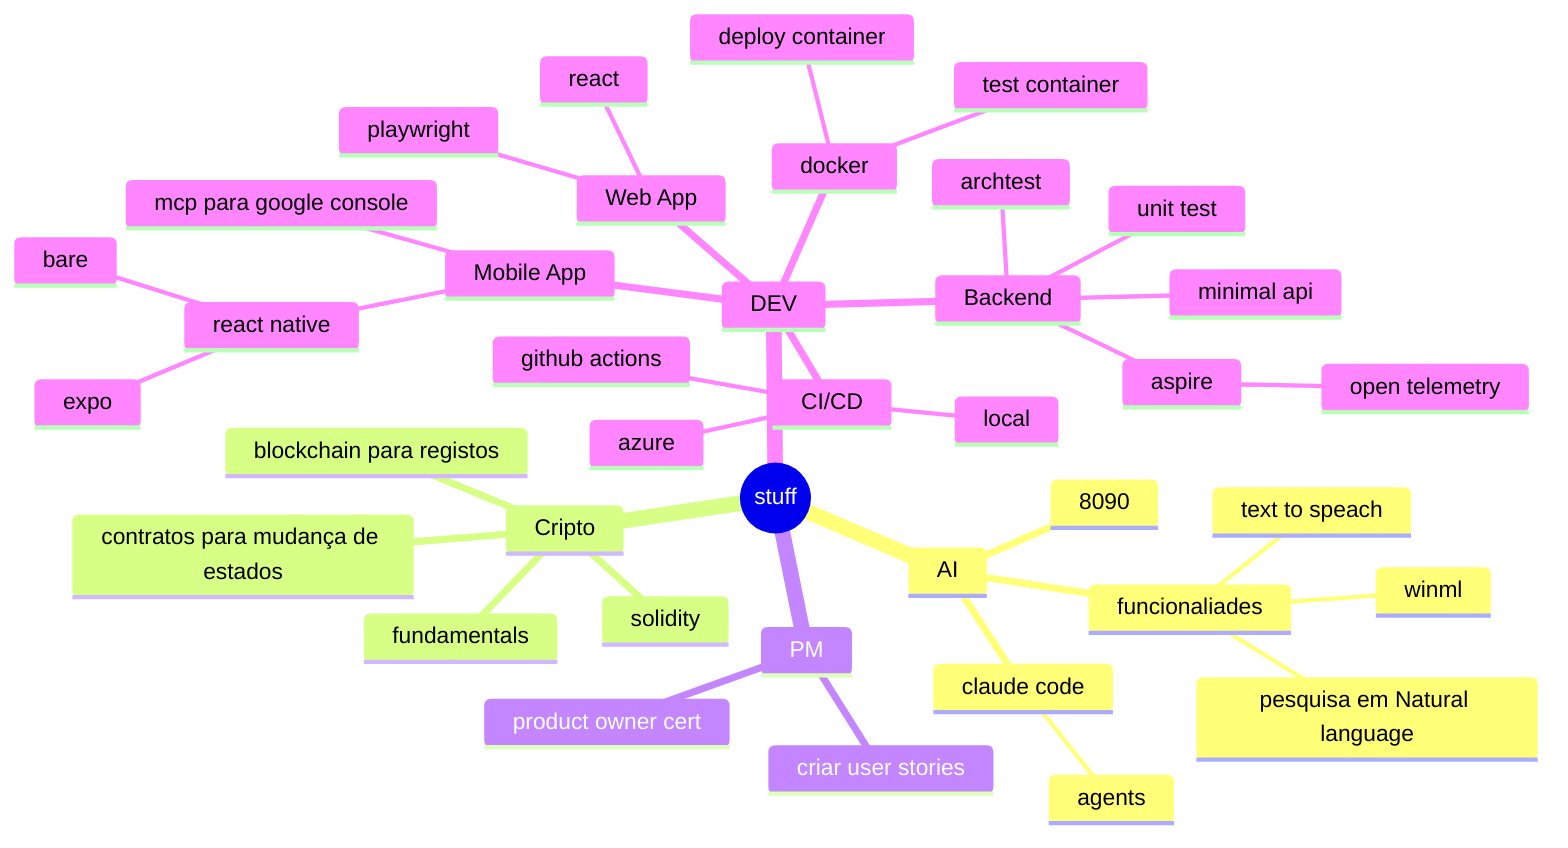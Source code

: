mindmap
  root((stuff))
    AI
        claude code
            agents
        8090
        funcionaliades
            pesquisa em Natural language
            text to speach
            winml
    Cripto
        fundamentals
        blockchain para registos
        contratos para mudança de estados
        solidity
    PM
        product owner cert
        criar user stories
    DEV
        Mobile App
            react native
                expo
                bare
            mcp para google console
        Web App
            react
            playwright
        Backend
            aspire
                open telemetry
            minimal api
            unit test
            archtest
        CI/CD
            github actions
            local
            azure
        docker
            test container
            deploy container